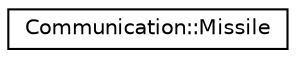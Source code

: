 digraph "Graphical Class Hierarchy"
{
 // LATEX_PDF_SIZE
  edge [fontname="Helvetica",fontsize="10",labelfontname="Helvetica",labelfontsize="10"];
  node [fontname="Helvetica",fontsize="10",shape=record];
  rankdir="LR";
  Node0 [label="Communication::Missile",height=0.2,width=0.4,color="black", fillcolor="white", style="filled",URL="$structCommunication_1_1Missile.html",tooltip=" "];
}
